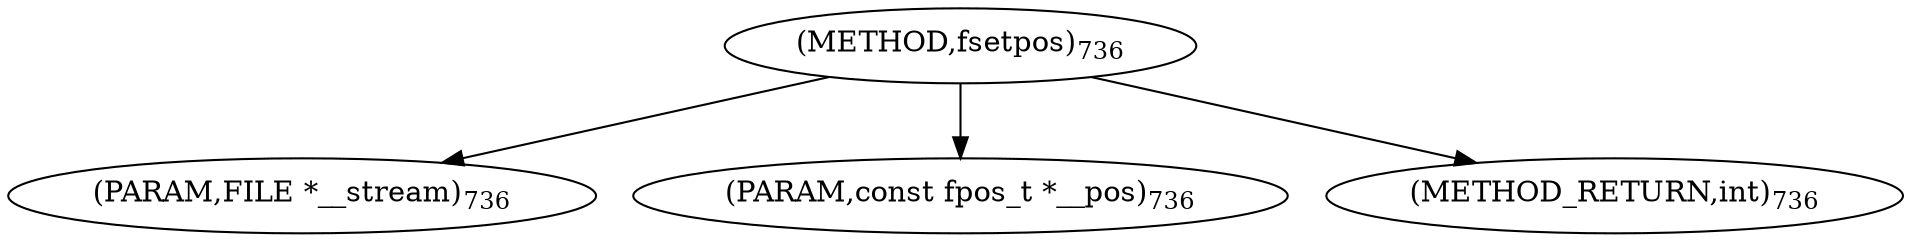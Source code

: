 digraph "fsetpos" {  
"30288" [label = <(METHOD,fsetpos)<SUB>736</SUB>> ]
"30289" [label = <(PARAM,FILE *__stream)<SUB>736</SUB>> ]
"30290" [label = <(PARAM,const fpos_t *__pos)<SUB>736</SUB>> ]
"30291" [label = <(METHOD_RETURN,int)<SUB>736</SUB>> ]
  "30288" -> "30289" 
  "30288" -> "30290" 
  "30288" -> "30291" 
}
